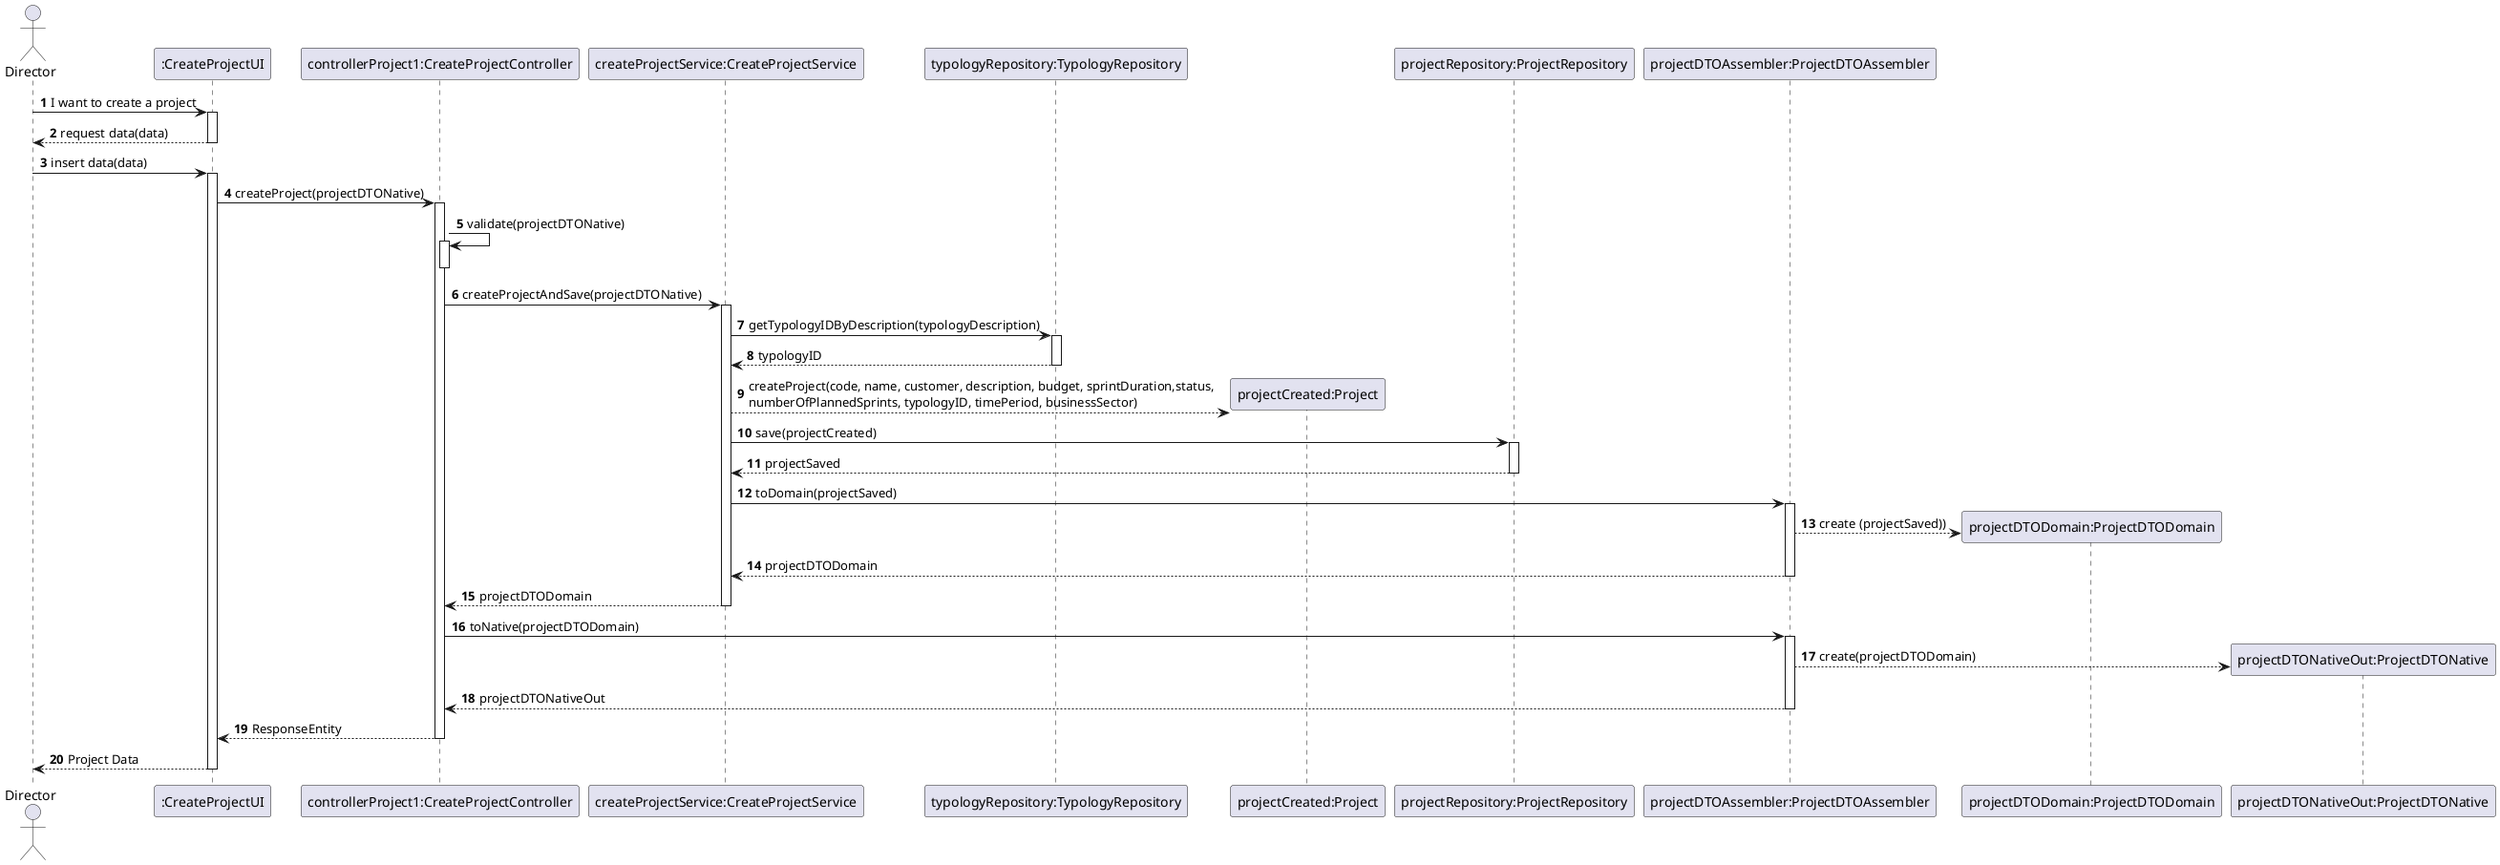 @startuml
'https://plantuml.com/class-diagram

skinparam maxMessageSize 500
autonumber
actor "Director" as director
participant ":CreateProjectUI" as route
participant "controllerProject1:CreateProjectController" as controller
participant "createProjectService:CreateProjectService" as service
participant "typologyRepository:TypologyRepository" as typo
participant "projectCreated:Project" as projectCreated
participant "projectRepository:ProjectRepository" as repo
participant "projectDTOAssembler:ProjectDTOAssembler" as assembler
participant "projectDTODomain:ProjectDTODomain" as dtoDomain
participant "projectDTONativeOut:ProjectDTONative" as dtoNative




 director -> route :I want to create a project
 activate route
director <-- route: request data(data)
deactivate route
director -> route: insert data(data)
activate route
route -> controller: createProject(projectDTONative)
activate controller
controller -> controller:validate(projectDTONative)
activate controller
deactivate controller






controller -> service : createProjectAndSave(projectDTONative)
activate service
service -> typo :getTypologyIDByDescription(typologyDescription)
activate typo
service <-- typo: typologyID
deactivate typo
service --> projectCreated**: createProject(code, name, customer, description, budget, sprintDuration,status, numberOfPlannedSprints, typologyID, timePeriod, businessSector)
service -> repo : save(projectCreated)
activate repo
service <-- repo : projectSaved
deactivate repo
service -> assembler : toDomain(projectSaved)
activate assembler
assembler --> dtoDomain**: create (projectSaved))
service <-- assembler : projectDTODomain
deactivate assembler
controller <-- service : projectDTODomain
deactivate service
controller -> assembler: toNative(projectDTODomain)
activate assembler
assembler --> dtoNative **: create(projectDTODomain)
controller <-- assembler: projectDTONativeOut
deactivate assembler
route <-- controller : ResponseEntity
deactivate controller
director <-- route: Project Data
deactivate route







@enduml